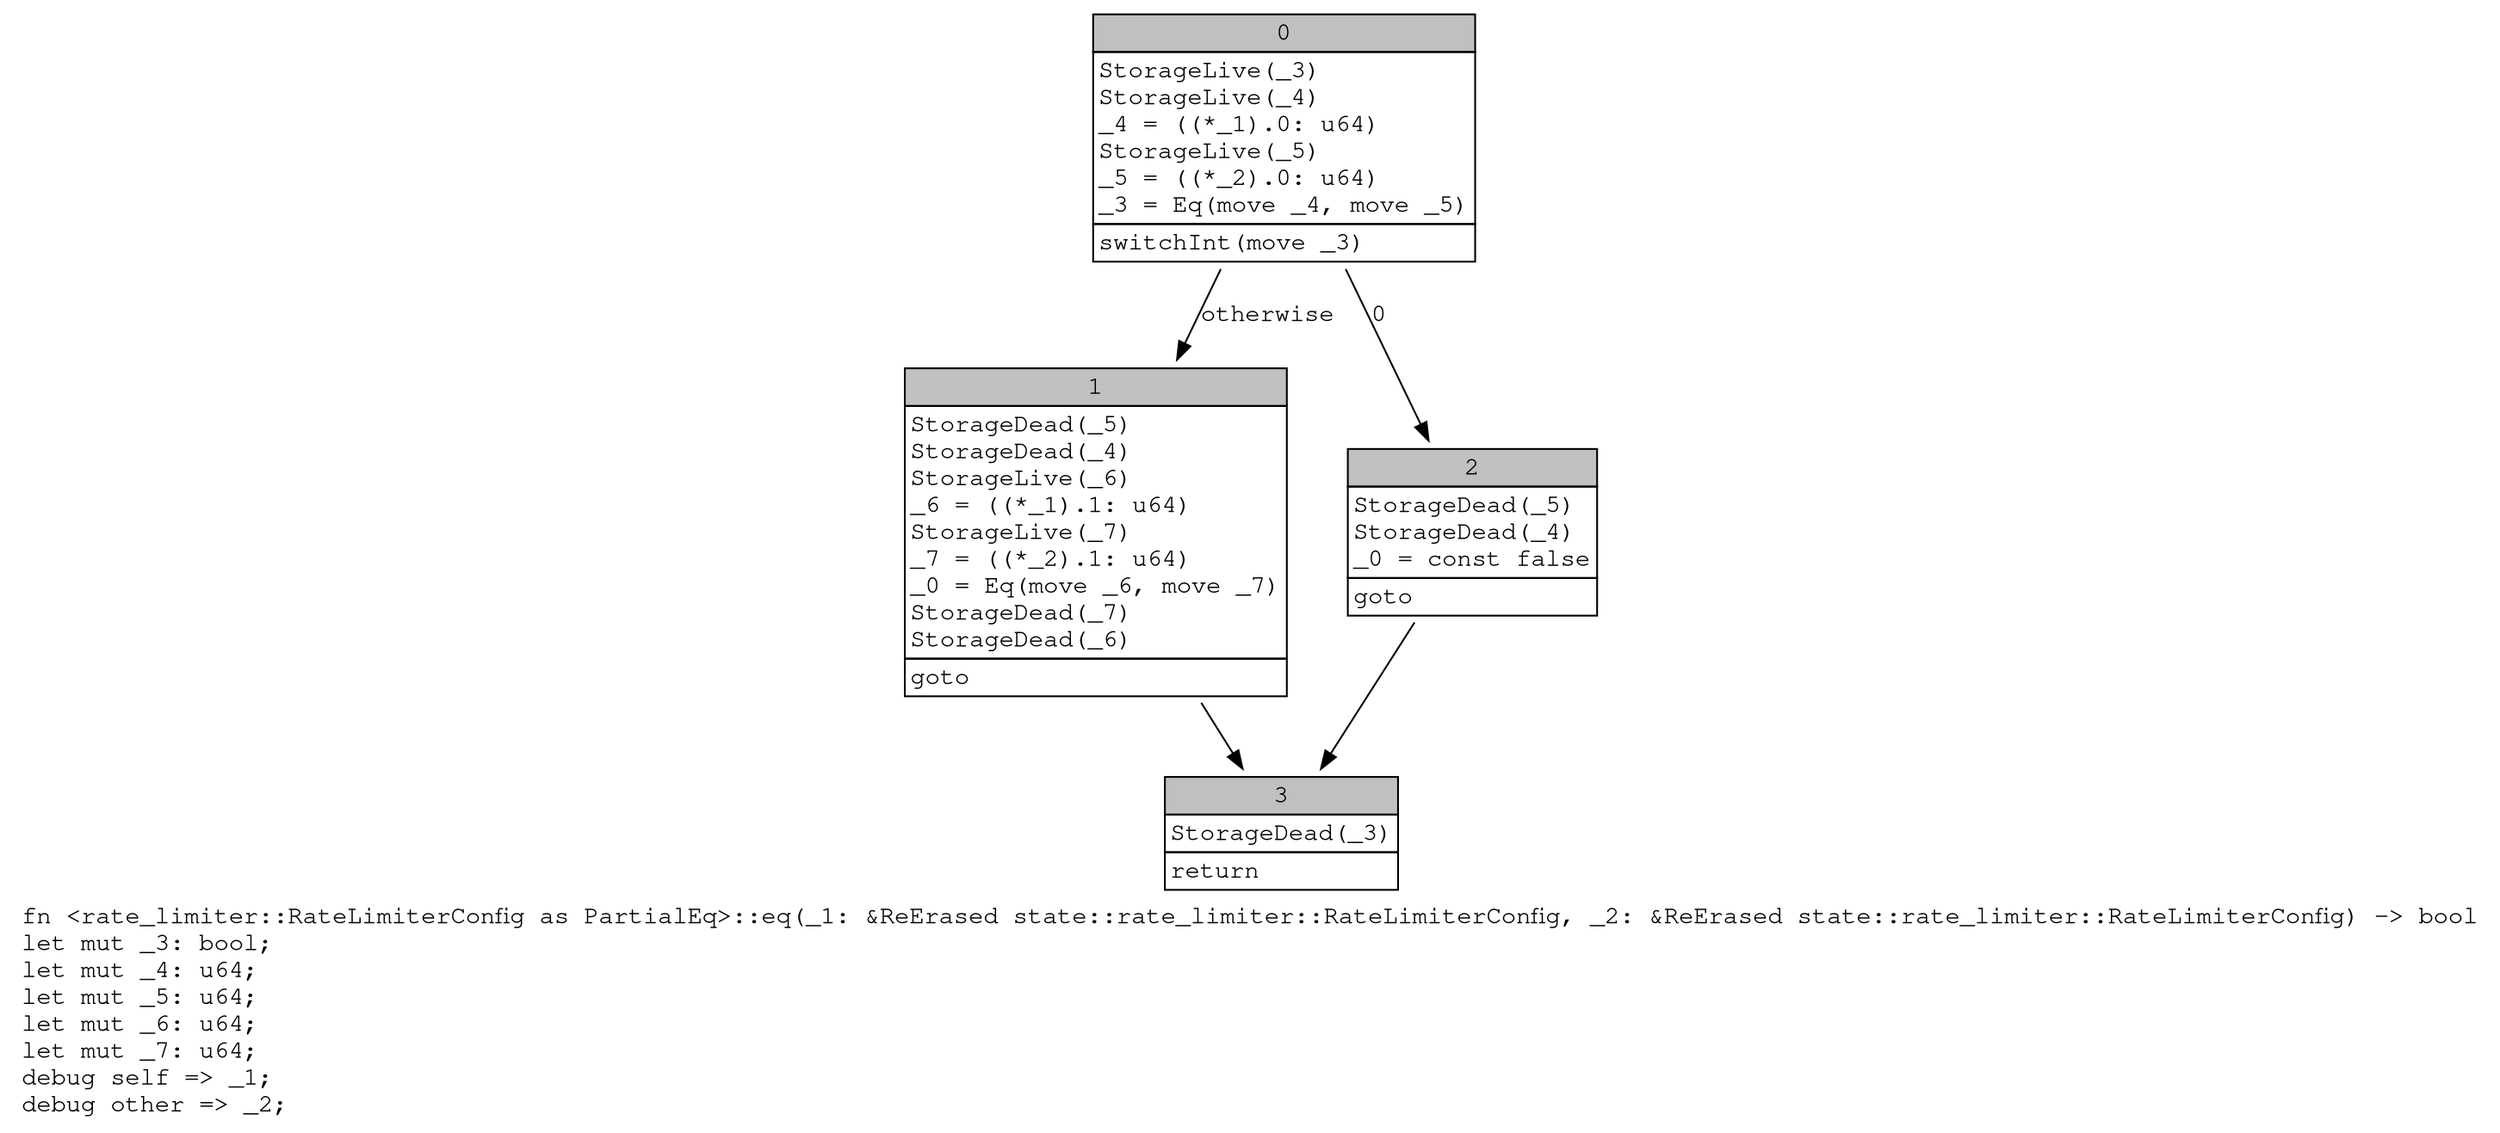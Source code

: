 digraph Mir_0_2212 {
    graph [fontname="Courier, monospace"];
    node [fontname="Courier, monospace"];
    edge [fontname="Courier, monospace"];
    label=<fn &lt;rate_limiter::RateLimiterConfig as PartialEq&gt;::eq(_1: &amp;ReErased state::rate_limiter::RateLimiterConfig, _2: &amp;ReErased state::rate_limiter::RateLimiterConfig) -&gt; bool<br align="left"/>let mut _3: bool;<br align="left"/>let mut _4: u64;<br align="left"/>let mut _5: u64;<br align="left"/>let mut _6: u64;<br align="left"/>let mut _7: u64;<br align="left"/>debug self =&gt; _1;<br align="left"/>debug other =&gt; _2;<br align="left"/>>;
    bb0__0_2212 [shape="none", label=<<table border="0" cellborder="1" cellspacing="0"><tr><td bgcolor="gray" align="center" colspan="1">0</td></tr><tr><td align="left" balign="left">StorageLive(_3)<br/>StorageLive(_4)<br/>_4 = ((*_1).0: u64)<br/>StorageLive(_5)<br/>_5 = ((*_2).0: u64)<br/>_3 = Eq(move _4, move _5)<br/></td></tr><tr><td align="left">switchInt(move _3)</td></tr></table>>];
    bb1__0_2212 [shape="none", label=<<table border="0" cellborder="1" cellspacing="0"><tr><td bgcolor="gray" align="center" colspan="1">1</td></tr><tr><td align="left" balign="left">StorageDead(_5)<br/>StorageDead(_4)<br/>StorageLive(_6)<br/>_6 = ((*_1).1: u64)<br/>StorageLive(_7)<br/>_7 = ((*_2).1: u64)<br/>_0 = Eq(move _6, move _7)<br/>StorageDead(_7)<br/>StorageDead(_6)<br/></td></tr><tr><td align="left">goto</td></tr></table>>];
    bb2__0_2212 [shape="none", label=<<table border="0" cellborder="1" cellspacing="0"><tr><td bgcolor="gray" align="center" colspan="1">2</td></tr><tr><td align="left" balign="left">StorageDead(_5)<br/>StorageDead(_4)<br/>_0 = const false<br/></td></tr><tr><td align="left">goto</td></tr></table>>];
    bb3__0_2212 [shape="none", label=<<table border="0" cellborder="1" cellspacing="0"><tr><td bgcolor="gray" align="center" colspan="1">3</td></tr><tr><td align="left" balign="left">StorageDead(_3)<br/></td></tr><tr><td align="left">return</td></tr></table>>];
    bb0__0_2212 -> bb2__0_2212 [label="0"];
    bb0__0_2212 -> bb1__0_2212 [label="otherwise"];
    bb1__0_2212 -> bb3__0_2212 [label=""];
    bb2__0_2212 -> bb3__0_2212 [label=""];
}
